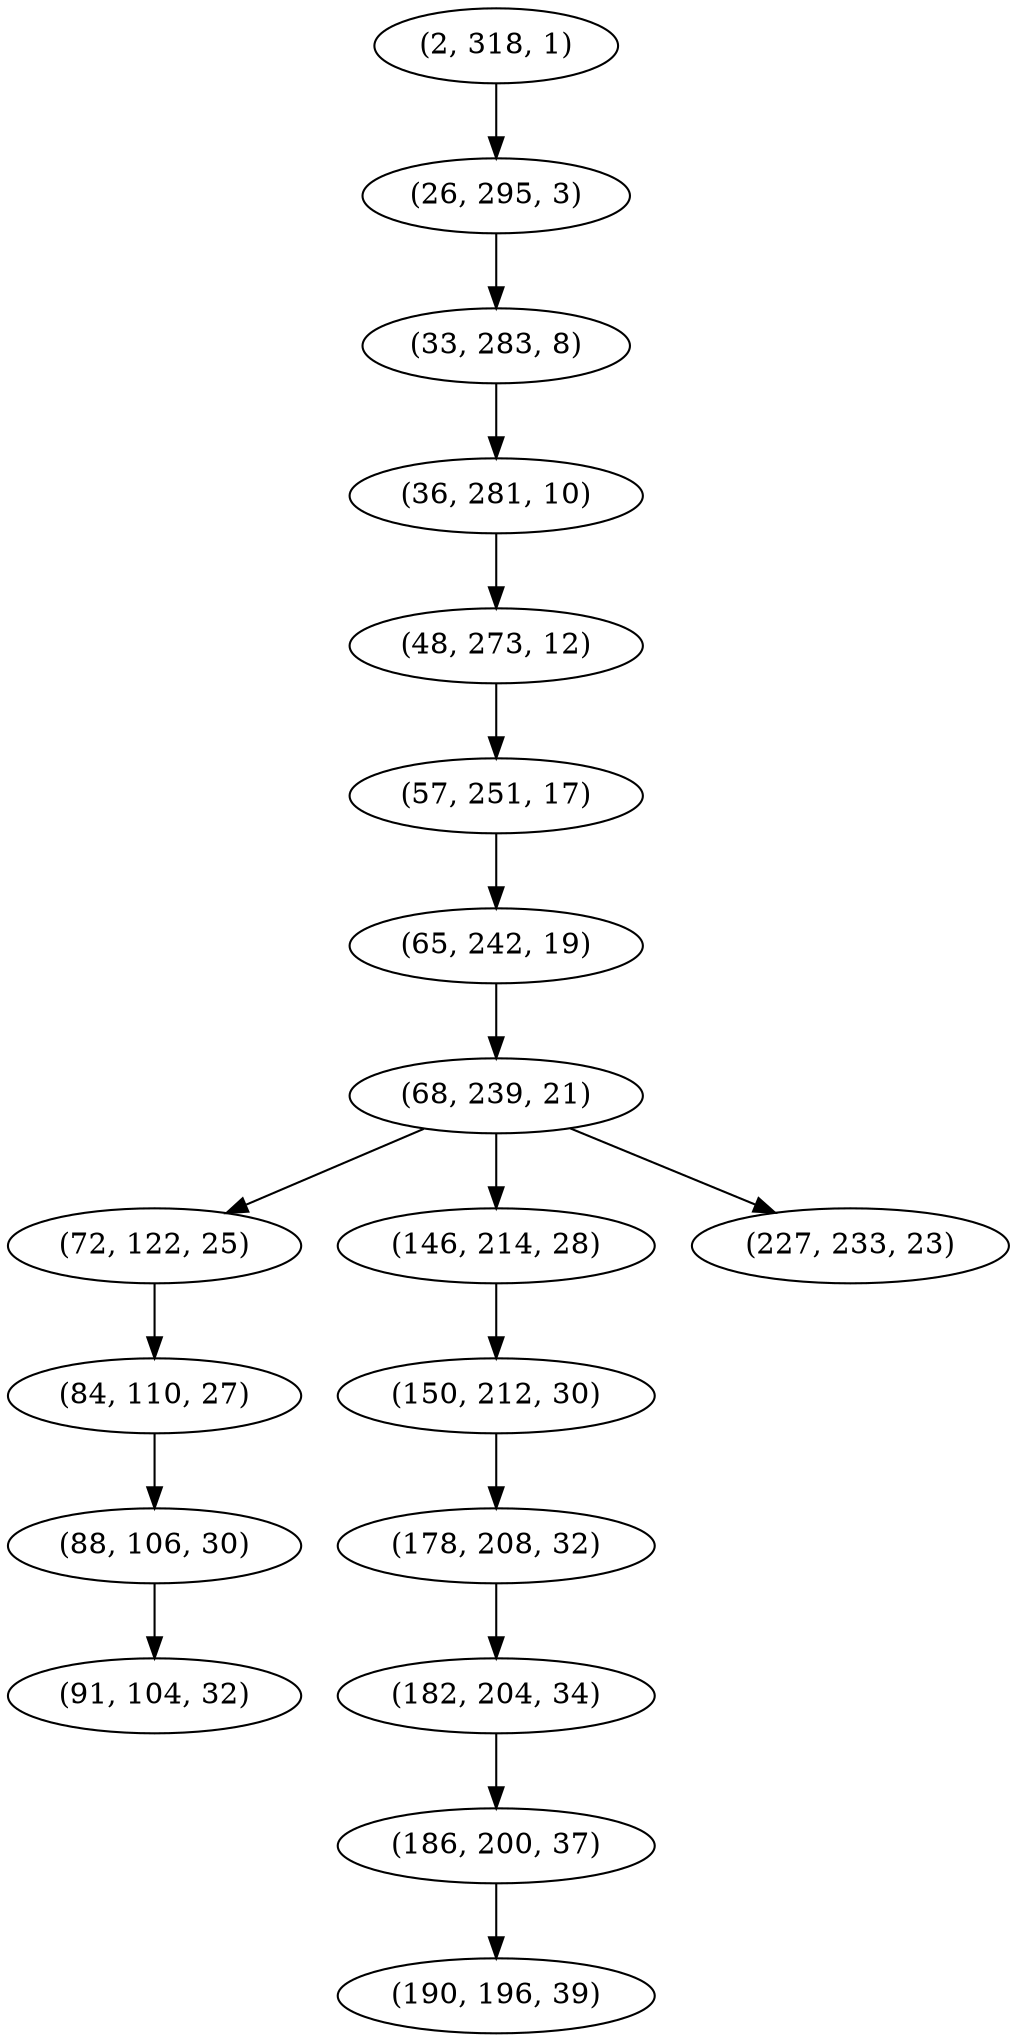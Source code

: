 digraph tree {
    "(2, 318, 1)";
    "(26, 295, 3)";
    "(33, 283, 8)";
    "(36, 281, 10)";
    "(48, 273, 12)";
    "(57, 251, 17)";
    "(65, 242, 19)";
    "(68, 239, 21)";
    "(72, 122, 25)";
    "(84, 110, 27)";
    "(88, 106, 30)";
    "(91, 104, 32)";
    "(146, 214, 28)";
    "(150, 212, 30)";
    "(178, 208, 32)";
    "(182, 204, 34)";
    "(186, 200, 37)";
    "(190, 196, 39)";
    "(227, 233, 23)";
    "(2, 318, 1)" -> "(26, 295, 3)";
    "(26, 295, 3)" -> "(33, 283, 8)";
    "(33, 283, 8)" -> "(36, 281, 10)";
    "(36, 281, 10)" -> "(48, 273, 12)";
    "(48, 273, 12)" -> "(57, 251, 17)";
    "(57, 251, 17)" -> "(65, 242, 19)";
    "(65, 242, 19)" -> "(68, 239, 21)";
    "(68, 239, 21)" -> "(72, 122, 25)";
    "(68, 239, 21)" -> "(146, 214, 28)";
    "(68, 239, 21)" -> "(227, 233, 23)";
    "(72, 122, 25)" -> "(84, 110, 27)";
    "(84, 110, 27)" -> "(88, 106, 30)";
    "(88, 106, 30)" -> "(91, 104, 32)";
    "(146, 214, 28)" -> "(150, 212, 30)";
    "(150, 212, 30)" -> "(178, 208, 32)";
    "(178, 208, 32)" -> "(182, 204, 34)";
    "(182, 204, 34)" -> "(186, 200, 37)";
    "(186, 200, 37)" -> "(190, 196, 39)";
}
